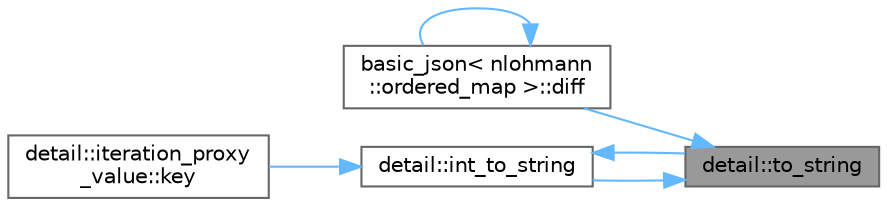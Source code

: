 digraph "detail::to_string"
{
 // INTERACTIVE_SVG=YES
 // LATEX_PDF_SIZE
  bgcolor="transparent";
  edge [fontname=Helvetica,fontsize=10,labelfontname=Helvetica,labelfontsize=10];
  node [fontname=Helvetica,fontsize=10,shape=box,height=0.2,width=0.4];
  rankdir="RL";
  Node1 [id="Node000001",label="detail::to_string",height=0.2,width=0.4,color="gray40", fillcolor="grey60", style="filled", fontcolor="black",tooltip=" "];
  Node1 -> Node2 [id="edge1_Node000001_Node000002",dir="back",color="steelblue1",style="solid",tooltip=" "];
  Node2 [id="Node000002",label="basic_json\< nlohmann\l::ordered_map \>::diff",height=0.2,width=0.4,color="grey40", fillcolor="white", style="filled",URL="$classbasic__json.html#a940e724a2e8d5400ab772eb22af0387c",tooltip=" "];
  Node2 -> Node2 [id="edge2_Node000002_Node000002",dir="back",color="steelblue1",style="solid",tooltip=" "];
  Node1 -> Node3 [id="edge3_Node000001_Node000003",dir="back",color="steelblue1",style="solid",tooltip=" "];
  Node3 [id="Node000003",label="detail::int_to_string",height=0.2,width=0.4,color="grey40", fillcolor="white", style="filled",URL="$namespacedetail.html#a5c44faccf48735587df161d056c084e5",tooltip=" "];
  Node3 -> Node4 [id="edge4_Node000003_Node000004",dir="back",color="steelblue1",style="solid",tooltip=" "];
  Node4 [id="Node000004",label="detail::iteration_proxy\l_value::key",height=0.2,width=0.4,color="grey40", fillcolor="white", style="filled",URL="$classdetail_1_1iteration__proxy__value.html#ad12633bc0d3ac7a651381b174a7914ee",tooltip="return key of the iterator"];
  Node3 -> Node1 [id="edge5_Node000003_Node000001",dir="back",color="steelblue1",style="solid",tooltip=" "];
}
